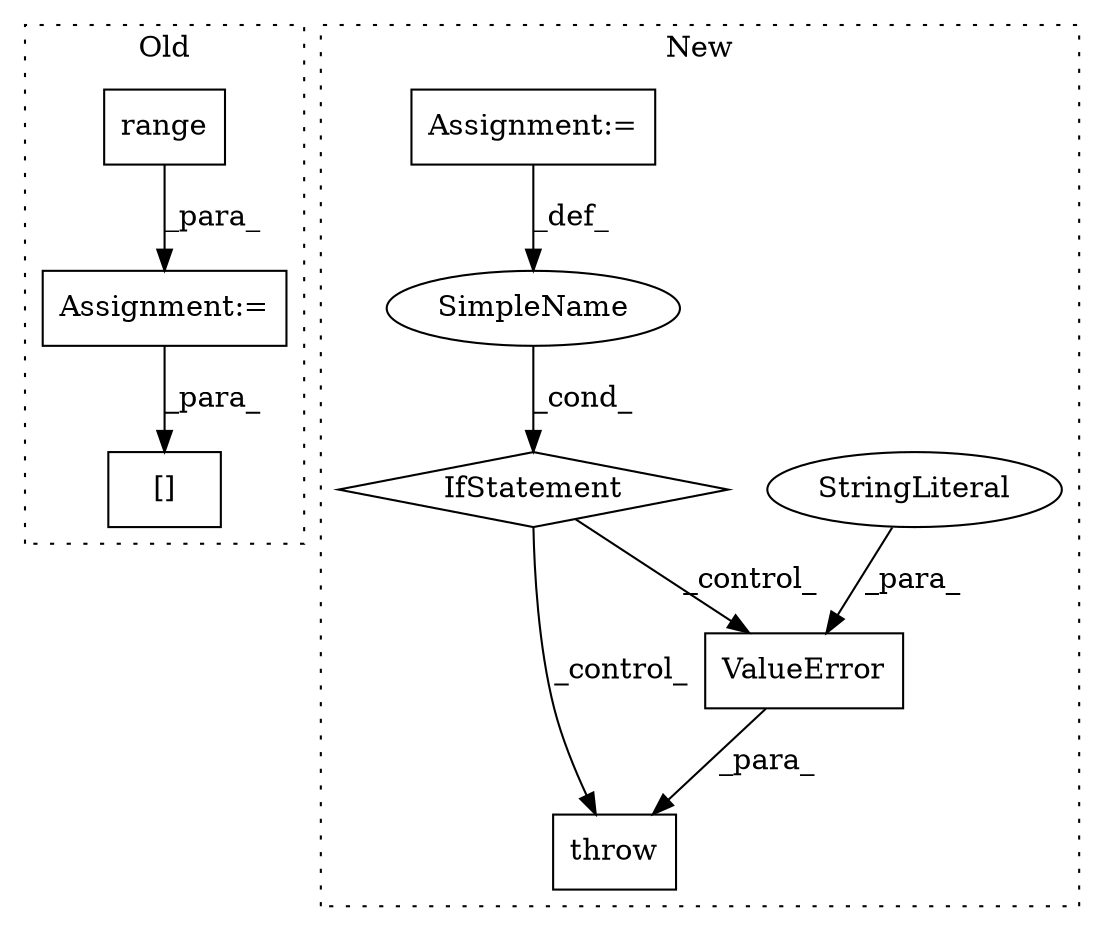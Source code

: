 digraph G {
subgraph cluster0 {
1 [label="range" a="32" s="2571,2595" l="6,1" shape="box"];
5 [label="Assignment:=" a="7" s="2506,2596" l="53,2" shape="box"];
6 [label="[]" a="2" s="2674,2690" l="11,1" shape="box"];
label = "Old";
style="dotted";
}
subgraph cluster1 {
2 [label="ValueError" a="32" s="1951,2017" l="11,1" shape="box"];
3 [label="IfStatement" a="25" s="1877,1935" l="4,2" shape="diamond"];
4 [label="SimpleName" a="42" s="" l="" shape="ellipse"];
7 [label="throw" a="53" s="1945" l="6" shape="box"];
8 [label="StringLiteral" a="45" s="1962" l="55" shape="ellipse"];
9 [label="Assignment:=" a="7" s="1725" l="1" shape="box"];
label = "New";
style="dotted";
}
1 -> 5 [label="_para_"];
2 -> 7 [label="_para_"];
3 -> 7 [label="_control_"];
3 -> 2 [label="_control_"];
4 -> 3 [label="_cond_"];
5 -> 6 [label="_para_"];
8 -> 2 [label="_para_"];
9 -> 4 [label="_def_"];
}